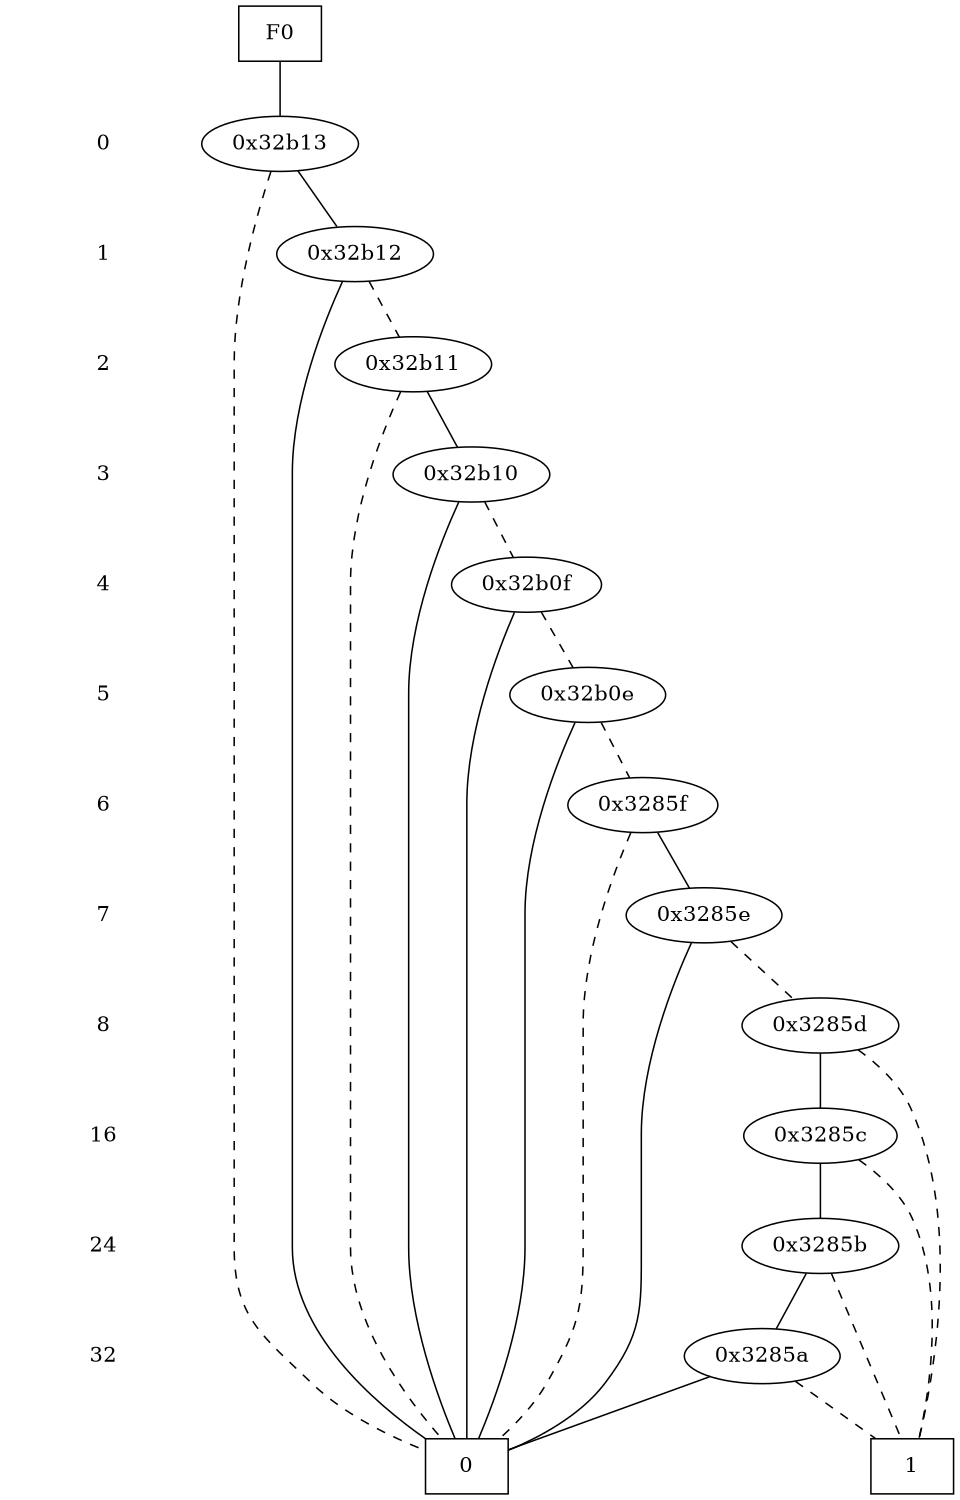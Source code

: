 digraph "DD" {
size = "7.5,10"
center = true;
edge [dir = none];
{ node [shape = plaintext];
  edge [style = invis];
  "CONST NODES" [style = invis];
" 0 " -> " 1 " -> " 2 " -> " 3 " -> " 4 " -> " 5 " -> " 6 " -> " 7 " -> " 8 " -> " 16 " -> " 24 " -> " 32 " -> "CONST NODES"; 
}
{ rank = same; node [shape = box]; edge [style = invis];
"F0"; }
{ rank = same; " 0 ";
"0x32b13";
}
{ rank = same; " 1 ";
"0x32b12";
}
{ rank = same; " 2 ";
"0x32b11";
}
{ rank = same; " 3 ";
"0x32b10";
}
{ rank = same; " 4 ";
"0x32b0f";
}
{ rank = same; " 5 ";
"0x32b0e";
}
{ rank = same; " 6 ";
"0x3285f";
}
{ rank = same; " 7 ";
"0x3285e";
}
{ rank = same; " 8 ";
"0x3285d";
}
{ rank = same; " 16 ";
"0x3285c";
}
{ rank = same; " 24 ";
"0x3285b";
}
{ rank = same; " 32 ";
"0x3285a";
}
{ rank = same; "CONST NODES";
{ node [shape = box]; "0x2fdeb";
"0x2fdea";
}
}
"F0" -> "0x32b13" [style = solid];
"0x32b13" -> "0x32b12";
"0x32b13" -> "0x2fdeb" [style = dashed];
"0x32b12" -> "0x2fdeb";
"0x32b12" -> "0x32b11" [style = dashed];
"0x32b11" -> "0x32b10";
"0x32b11" -> "0x2fdeb" [style = dashed];
"0x32b10" -> "0x2fdeb";
"0x32b10" -> "0x32b0f" [style = dashed];
"0x32b0f" -> "0x2fdeb";
"0x32b0f" -> "0x32b0e" [style = dashed];
"0x32b0e" -> "0x2fdeb";
"0x32b0e" -> "0x3285f" [style = dashed];
"0x3285f" -> "0x3285e";
"0x3285f" -> "0x2fdeb" [style = dashed];
"0x3285e" -> "0x2fdeb";
"0x3285e" -> "0x3285d" [style = dashed];
"0x3285d" -> "0x3285c";
"0x3285d" -> "0x2fdea" [style = dashed];
"0x3285c" -> "0x3285b";
"0x3285c" -> "0x2fdea" [style = dashed];
"0x3285b" -> "0x3285a";
"0x3285b" -> "0x2fdea" [style = dashed];
"0x3285a" -> "0x2fdeb";
"0x3285a" -> "0x2fdea" [style = dashed];
"0x2fdeb" [label = "0"];
"0x2fdea" [label = "1"];
}
